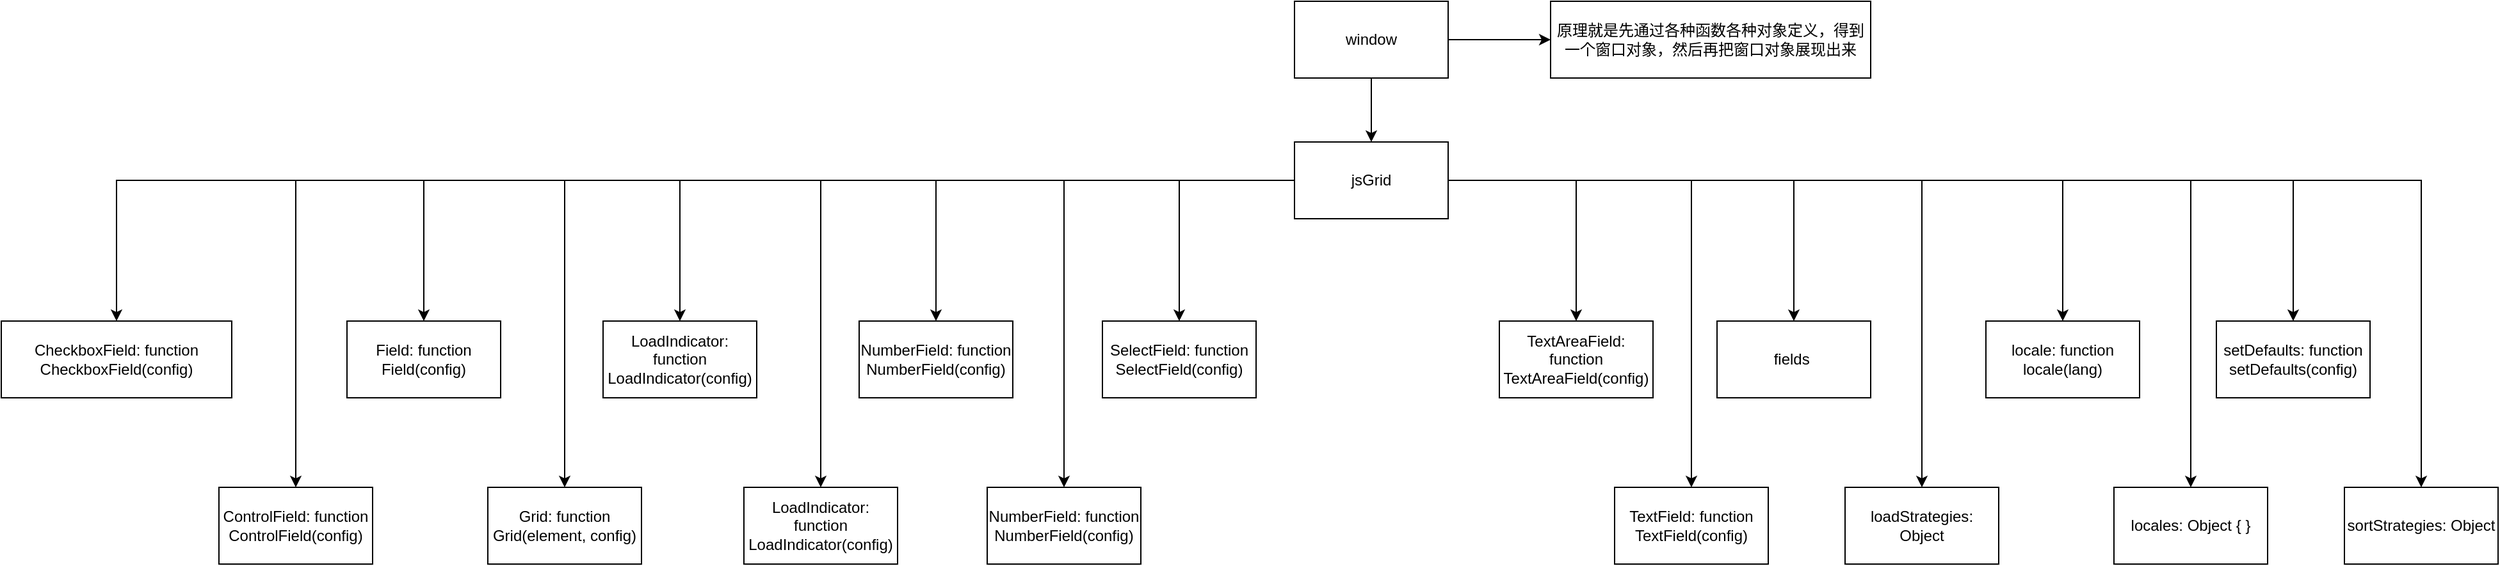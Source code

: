 <mxfile version="14.1.8" type="github">
  <diagram id="D52wYUwa7AdppvzgQ1sX" name="第 1 页">
    <mxGraphModel dx="1819" dy="563" grid="1" gridSize="10" guides="1" tooltips="1" connect="1" arrows="1" fold="1" page="1" pageScale="1" pageWidth="827" pageHeight="1169" math="0" shadow="0">
      <root>
        <mxCell id="0" />
        <mxCell id="1" parent="0" />
        <mxCell id="gMsHHSpNyxdrCpWEvyL_-3" value="" style="edgeStyle=orthogonalEdgeStyle;rounded=0;orthogonalLoop=1;jettySize=auto;html=1;" edge="1" parent="1" source="gMsHHSpNyxdrCpWEvyL_-1" target="gMsHHSpNyxdrCpWEvyL_-2">
          <mxGeometry relative="1" as="geometry" />
        </mxCell>
        <mxCell id="gMsHHSpNyxdrCpWEvyL_-40" value="" style="edgeStyle=orthogonalEdgeStyle;rounded=0;orthogonalLoop=1;jettySize=auto;html=1;" edge="1" parent="1" source="gMsHHSpNyxdrCpWEvyL_-1" target="gMsHHSpNyxdrCpWEvyL_-39">
          <mxGeometry relative="1" as="geometry" />
        </mxCell>
        <mxCell id="gMsHHSpNyxdrCpWEvyL_-1" value="window" style="rounded=0;whiteSpace=wrap;html=1;" vertex="1" parent="1">
          <mxGeometry x="340" y="120" width="120" height="60" as="geometry" />
        </mxCell>
        <mxCell id="gMsHHSpNyxdrCpWEvyL_-5" value="" style="edgeStyle=orthogonalEdgeStyle;rounded=0;orthogonalLoop=1;jettySize=auto;html=1;" edge="1" parent="1" source="gMsHHSpNyxdrCpWEvyL_-2" target="gMsHHSpNyxdrCpWEvyL_-4">
          <mxGeometry relative="1" as="geometry" />
        </mxCell>
        <mxCell id="gMsHHSpNyxdrCpWEvyL_-8" value="" style="edgeStyle=orthogonalEdgeStyle;rounded=0;orthogonalLoop=1;jettySize=auto;html=1;" edge="1" parent="1" source="gMsHHSpNyxdrCpWEvyL_-2" target="gMsHHSpNyxdrCpWEvyL_-7">
          <mxGeometry relative="1" as="geometry" />
        </mxCell>
        <mxCell id="gMsHHSpNyxdrCpWEvyL_-10" value="" style="edgeStyle=orthogonalEdgeStyle;rounded=0;orthogonalLoop=1;jettySize=auto;html=1;" edge="1" parent="1" source="gMsHHSpNyxdrCpWEvyL_-2" target="gMsHHSpNyxdrCpWEvyL_-9">
          <mxGeometry relative="1" as="geometry" />
        </mxCell>
        <mxCell id="gMsHHSpNyxdrCpWEvyL_-12" value="" style="edgeStyle=orthogonalEdgeStyle;rounded=0;orthogonalLoop=1;jettySize=auto;html=1;" edge="1" parent="1" source="gMsHHSpNyxdrCpWEvyL_-2" target="gMsHHSpNyxdrCpWEvyL_-11">
          <mxGeometry relative="1" as="geometry" />
        </mxCell>
        <mxCell id="gMsHHSpNyxdrCpWEvyL_-14" value="" style="edgeStyle=orthogonalEdgeStyle;rounded=0;orthogonalLoop=1;jettySize=auto;html=1;" edge="1" parent="1" source="gMsHHSpNyxdrCpWEvyL_-2" target="gMsHHSpNyxdrCpWEvyL_-13">
          <mxGeometry relative="1" as="geometry" />
        </mxCell>
        <mxCell id="gMsHHSpNyxdrCpWEvyL_-16" value="" style="edgeStyle=orthogonalEdgeStyle;rounded=0;orthogonalLoop=1;jettySize=auto;html=1;" edge="1" parent="1" source="gMsHHSpNyxdrCpWEvyL_-2" target="gMsHHSpNyxdrCpWEvyL_-15">
          <mxGeometry relative="1" as="geometry" />
        </mxCell>
        <mxCell id="gMsHHSpNyxdrCpWEvyL_-18" value="" style="edgeStyle=orthogonalEdgeStyle;rounded=0;orthogonalLoop=1;jettySize=auto;html=1;" edge="1" parent="1" source="gMsHHSpNyxdrCpWEvyL_-2" target="gMsHHSpNyxdrCpWEvyL_-17">
          <mxGeometry relative="1" as="geometry" />
        </mxCell>
        <mxCell id="gMsHHSpNyxdrCpWEvyL_-20" value="" style="edgeStyle=orthogonalEdgeStyle;rounded=0;orthogonalLoop=1;jettySize=auto;html=1;" edge="1" parent="1" source="gMsHHSpNyxdrCpWEvyL_-2" target="gMsHHSpNyxdrCpWEvyL_-19">
          <mxGeometry relative="1" as="geometry" />
        </mxCell>
        <mxCell id="gMsHHSpNyxdrCpWEvyL_-22" value="" style="edgeStyle=orthogonalEdgeStyle;rounded=0;orthogonalLoop=1;jettySize=auto;html=1;" edge="1" parent="1" source="gMsHHSpNyxdrCpWEvyL_-2" target="gMsHHSpNyxdrCpWEvyL_-21">
          <mxGeometry relative="1" as="geometry" />
        </mxCell>
        <mxCell id="gMsHHSpNyxdrCpWEvyL_-24" value="" style="edgeStyle=orthogonalEdgeStyle;rounded=0;orthogonalLoop=1;jettySize=auto;html=1;" edge="1" parent="1" source="gMsHHSpNyxdrCpWEvyL_-2" target="gMsHHSpNyxdrCpWEvyL_-23">
          <mxGeometry relative="1" as="geometry" />
        </mxCell>
        <mxCell id="gMsHHSpNyxdrCpWEvyL_-26" value="" style="edgeStyle=orthogonalEdgeStyle;rounded=0;orthogonalLoop=1;jettySize=auto;html=1;" edge="1" parent="1" source="gMsHHSpNyxdrCpWEvyL_-2" target="gMsHHSpNyxdrCpWEvyL_-25">
          <mxGeometry relative="1" as="geometry" />
        </mxCell>
        <mxCell id="gMsHHSpNyxdrCpWEvyL_-28" value="" style="edgeStyle=orthogonalEdgeStyle;rounded=0;orthogonalLoop=1;jettySize=auto;html=1;" edge="1" parent="1" source="gMsHHSpNyxdrCpWEvyL_-2" target="gMsHHSpNyxdrCpWEvyL_-27">
          <mxGeometry relative="1" as="geometry" />
        </mxCell>
        <mxCell id="gMsHHSpNyxdrCpWEvyL_-30" value="" style="edgeStyle=orthogonalEdgeStyle;rounded=0;orthogonalLoop=1;jettySize=auto;html=1;" edge="1" parent="1" source="gMsHHSpNyxdrCpWEvyL_-2" target="gMsHHSpNyxdrCpWEvyL_-29">
          <mxGeometry relative="1" as="geometry" />
        </mxCell>
        <mxCell id="gMsHHSpNyxdrCpWEvyL_-32" value="" style="edgeStyle=orthogonalEdgeStyle;rounded=0;orthogonalLoop=1;jettySize=auto;html=1;" edge="1" parent="1" source="gMsHHSpNyxdrCpWEvyL_-2" target="gMsHHSpNyxdrCpWEvyL_-31">
          <mxGeometry relative="1" as="geometry" />
        </mxCell>
        <mxCell id="gMsHHSpNyxdrCpWEvyL_-34" value="" style="edgeStyle=orthogonalEdgeStyle;rounded=0;orthogonalLoop=1;jettySize=auto;html=1;" edge="1" parent="1" source="gMsHHSpNyxdrCpWEvyL_-2" target="gMsHHSpNyxdrCpWEvyL_-33">
          <mxGeometry relative="1" as="geometry" />
        </mxCell>
        <mxCell id="gMsHHSpNyxdrCpWEvyL_-36" value="" style="edgeStyle=orthogonalEdgeStyle;rounded=0;orthogonalLoop=1;jettySize=auto;html=1;" edge="1" parent="1" source="gMsHHSpNyxdrCpWEvyL_-2" target="gMsHHSpNyxdrCpWEvyL_-35">
          <mxGeometry relative="1" as="geometry" />
        </mxCell>
        <mxCell id="gMsHHSpNyxdrCpWEvyL_-38" value="" style="edgeStyle=orthogonalEdgeStyle;rounded=0;orthogonalLoop=1;jettySize=auto;html=1;" edge="1" parent="1" source="gMsHHSpNyxdrCpWEvyL_-2" target="gMsHHSpNyxdrCpWEvyL_-37">
          <mxGeometry relative="1" as="geometry" />
        </mxCell>
        <mxCell id="gMsHHSpNyxdrCpWEvyL_-2" value="jsGrid" style="whiteSpace=wrap;html=1;rounded=0;" vertex="1" parent="1">
          <mxGeometry x="340" y="230" width="120" height="60" as="geometry" />
        </mxCell>
        <mxCell id="gMsHHSpNyxdrCpWEvyL_-4" value="&lt;span class=&quot;message-body-wrapper&quot;&gt;&lt;span class=&quot;message-flex-body&quot;&gt;&lt;span class=&quot;message-body devtools-monospace&quot;&gt;&lt;span class=&quot;object-label&quot;&gt;CheckboxField&lt;/span&gt;&lt;span class=&quot;object-delimiter&quot;&gt;: &lt;/span&gt;&lt;span class=&quot;objectBox objectBox-function&quot; dir=&quot;ltr&quot;&gt;&lt;span class=&quot;objectTitle&quot;&gt;function &lt;/span&gt;CheckboxField(&lt;span class=&quot;param&quot;&gt;config&lt;/span&gt;)&lt;/span&gt;&lt;/span&gt;&lt;/span&gt;&lt;/span&gt;" style="whiteSpace=wrap;html=1;rounded=0;" vertex="1" parent="1">
          <mxGeometry x="-670" y="370" width="180" height="60" as="geometry" />
        </mxCell>
        <mxCell id="gMsHHSpNyxdrCpWEvyL_-7" value="&lt;span class=&quot;message-body-wrapper&quot;&gt;&lt;span class=&quot;message-flex-body&quot;&gt;&lt;span class=&quot;message-body devtools-monospace&quot;&gt;&lt;span class=&quot;object-label&quot;&gt;ControlField&lt;/span&gt;&lt;span class=&quot;object-delimiter&quot;&gt;: &lt;/span&gt;&lt;span class=&quot;objectBox objectBox-function&quot; dir=&quot;ltr&quot;&gt;&lt;span class=&quot;objectTitle&quot;&gt;function &lt;/span&gt;ControlField(&lt;span class=&quot;param&quot;&gt;config&lt;/span&gt;)&lt;/span&gt;&lt;/span&gt;&lt;/span&gt;&lt;/span&gt;" style="whiteSpace=wrap;html=1;rounded=0;" vertex="1" parent="1">
          <mxGeometry x="-500" y="500" width="120" height="60" as="geometry" />
        </mxCell>
        <mxCell id="gMsHHSpNyxdrCpWEvyL_-9" value="&lt;span class=&quot;message-body-wrapper&quot;&gt;&lt;span class=&quot;message-flex-body&quot;&gt;&lt;span class=&quot;message-body devtools-monospace&quot;&gt;&lt;span class=&quot;object-label&quot;&gt;Field&lt;/span&gt;&lt;span class=&quot;object-delimiter&quot;&gt;: &lt;/span&gt;&lt;span class=&quot;objectBox objectBox-function&quot; dir=&quot;ltr&quot;&gt;&lt;span class=&quot;objectTitle&quot;&gt;function &lt;/span&gt;Field(&lt;span class=&quot;param&quot;&gt;config&lt;/span&gt;)&lt;/span&gt;&lt;/span&gt;&lt;/span&gt;&lt;/span&gt;" style="whiteSpace=wrap;html=1;rounded=0;" vertex="1" parent="1">
          <mxGeometry x="-400" y="370" width="120" height="60" as="geometry" />
        </mxCell>
        <mxCell id="gMsHHSpNyxdrCpWEvyL_-11" value="&lt;span class=&quot;message-body-wrapper&quot;&gt;&lt;span class=&quot;message-flex-body&quot;&gt;&lt;span class=&quot;message-body devtools-monospace&quot;&gt;&lt;span class=&quot;object-label&quot;&gt;Grid&lt;/span&gt;&lt;span class=&quot;object-delimiter&quot;&gt;: &lt;/span&gt;&lt;span class=&quot;objectBox objectBox-function&quot; dir=&quot;ltr&quot;&gt;&lt;span class=&quot;objectTitle&quot;&gt;function &lt;/span&gt;Grid(&lt;span class=&quot;param&quot;&gt;element&lt;/span&gt;&lt;span class=&quot;delimiter&quot;&gt;, &lt;/span&gt;&lt;span class=&quot;param&quot;&gt;config&lt;/span&gt;)&lt;/span&gt;&lt;/span&gt;&lt;/span&gt;&lt;/span&gt;" style="whiteSpace=wrap;html=1;rounded=0;" vertex="1" parent="1">
          <mxGeometry x="-290" y="500" width="120" height="60" as="geometry" />
        </mxCell>
        <mxCell id="gMsHHSpNyxdrCpWEvyL_-13" value="&lt;span class=&quot;message-body-wrapper&quot;&gt;&lt;span class=&quot;message-flex-body&quot;&gt;&lt;span class=&quot;message-body devtools-monospace&quot;&gt;&lt;span class=&quot;object-label&quot;&gt;LoadIndicator&lt;/span&gt;&lt;span class=&quot;object-delimiter&quot;&gt;: &lt;/span&gt;&lt;span class=&quot;objectBox objectBox-function&quot; dir=&quot;ltr&quot;&gt;&lt;span class=&quot;objectTitle&quot;&gt;function &lt;/span&gt;LoadIndicator(&lt;span class=&quot;param&quot;&gt;config&lt;/span&gt;)&lt;/span&gt;&lt;/span&gt;&lt;/span&gt;&lt;/span&gt;" style="whiteSpace=wrap;html=1;rounded=0;" vertex="1" parent="1">
          <mxGeometry x="-200" y="370" width="120" height="60" as="geometry" />
        </mxCell>
        <mxCell id="gMsHHSpNyxdrCpWEvyL_-15" value="&lt;span class=&quot;message-body-wrapper&quot;&gt;&lt;span class=&quot;message-flex-body&quot;&gt;&lt;span class=&quot;message-body devtools-monospace&quot;&gt;&lt;span class=&quot;object-label&quot;&gt;LoadIndicator&lt;/span&gt;&lt;span class=&quot;object-delimiter&quot;&gt;: &lt;/span&gt;&lt;span class=&quot;objectBox objectBox-function&quot; dir=&quot;ltr&quot;&gt;&lt;span class=&quot;objectTitle&quot;&gt;function &lt;/span&gt;LoadIndicator(&lt;span class=&quot;param&quot;&gt;config&lt;/span&gt;)&lt;/span&gt;&lt;/span&gt;&lt;/span&gt;&lt;/span&gt;" style="whiteSpace=wrap;html=1;rounded=0;" vertex="1" parent="1">
          <mxGeometry x="-90" y="500" width="120" height="60" as="geometry" />
        </mxCell>
        <mxCell id="gMsHHSpNyxdrCpWEvyL_-17" value="&lt;span class=&quot;message-body-wrapper&quot;&gt;&lt;span class=&quot;message-flex-body&quot;&gt;&lt;span class=&quot;message-body devtools-monospace&quot;&gt;&lt;span class=&quot;object-label&quot;&gt;NumberField&lt;/span&gt;&lt;span class=&quot;object-delimiter&quot;&gt;: &lt;/span&gt;&lt;span class=&quot;objectBox objectBox-function&quot; dir=&quot;ltr&quot;&gt;&lt;span class=&quot;objectTitle&quot;&gt;function &lt;/span&gt;NumberField(&lt;span class=&quot;param&quot;&gt;config&lt;/span&gt;)&lt;/span&gt;&lt;/span&gt;&lt;/span&gt;&lt;/span&gt;" style="whiteSpace=wrap;html=1;rounded=0;" vertex="1" parent="1">
          <mxGeometry y="370" width="120" height="60" as="geometry" />
        </mxCell>
        <mxCell id="gMsHHSpNyxdrCpWEvyL_-19" value="&lt;span class=&quot;message-body-wrapper&quot;&gt;&lt;span class=&quot;message-flex-body&quot;&gt;&lt;span class=&quot;message-body devtools-monospace&quot;&gt;&lt;span class=&quot;object-label&quot;&gt;NumberField&lt;/span&gt;&lt;span class=&quot;object-delimiter&quot;&gt;: &lt;/span&gt;&lt;span class=&quot;objectBox objectBox-function&quot; dir=&quot;ltr&quot;&gt;&lt;span class=&quot;objectTitle&quot;&gt;function &lt;/span&gt;NumberField(&lt;span class=&quot;param&quot;&gt;config&lt;/span&gt;)&lt;/span&gt;&lt;/span&gt;&lt;/span&gt;&lt;/span&gt;" style="whiteSpace=wrap;html=1;rounded=0;" vertex="1" parent="1">
          <mxGeometry x="100" y="500" width="120" height="60" as="geometry" />
        </mxCell>
        <mxCell id="gMsHHSpNyxdrCpWEvyL_-21" value="&lt;span class=&quot;message-body-wrapper&quot;&gt;&lt;span class=&quot;message-flex-body&quot;&gt;&lt;span class=&quot;message-body devtools-monospace&quot;&gt;&lt;span class=&quot;object-label&quot;&gt;SelectField&lt;/span&gt;&lt;span class=&quot;object-delimiter&quot;&gt;: &lt;/span&gt;&lt;span class=&quot;objectBox objectBox-function&quot; dir=&quot;ltr&quot;&gt;&lt;span class=&quot;objectTitle&quot;&gt;function &lt;/span&gt;SelectField(&lt;span class=&quot;param&quot;&gt;config&lt;/span&gt;)&lt;/span&gt;&lt;/span&gt;&lt;/span&gt;&lt;/span&gt;" style="whiteSpace=wrap;html=1;rounded=0;" vertex="1" parent="1">
          <mxGeometry x="190" y="370" width="120" height="60" as="geometry" />
        </mxCell>
        <mxCell id="gMsHHSpNyxdrCpWEvyL_-23" value="&lt;span class=&quot;message-body-wrapper&quot;&gt;&lt;span class=&quot;message-flex-body&quot;&gt;&lt;span class=&quot;message-body devtools-monospace&quot;&gt;&lt;span class=&quot;object-label&quot;&gt;TextAreaField&lt;/span&gt;&lt;span class=&quot;object-delimiter&quot;&gt;: &lt;/span&gt;&lt;span class=&quot;objectBox objectBox-function&quot; dir=&quot;ltr&quot;&gt;&lt;span class=&quot;objectTitle&quot;&gt;function &lt;/span&gt;TextAreaField(&lt;span class=&quot;param&quot;&gt;config&lt;/span&gt;)&lt;/span&gt;&lt;/span&gt;&lt;/span&gt;&lt;/span&gt;" style="whiteSpace=wrap;html=1;rounded=0;" vertex="1" parent="1">
          <mxGeometry x="500" y="370" width="120" height="60" as="geometry" />
        </mxCell>
        <mxCell id="gMsHHSpNyxdrCpWEvyL_-25" value="&lt;span class=&quot;message-body-wrapper&quot;&gt;&lt;span class=&quot;message-flex-body&quot;&gt;&lt;span class=&quot;message-body devtools-monospace&quot;&gt;&lt;span class=&quot;object-label&quot;&gt;TextField&lt;/span&gt;&lt;span class=&quot;object-delimiter&quot;&gt;: &lt;/span&gt;&lt;span class=&quot;objectBox objectBox-function&quot; dir=&quot;ltr&quot;&gt;&lt;span class=&quot;objectTitle&quot;&gt;function &lt;/span&gt;TextField(&lt;span class=&quot;param&quot;&gt;config&lt;/span&gt;)&lt;/span&gt;&lt;/span&gt;&lt;/span&gt;&lt;/span&gt;" style="whiteSpace=wrap;html=1;rounded=0;" vertex="1" parent="1">
          <mxGeometry x="590" y="500" width="120" height="60" as="geometry" />
        </mxCell>
        <mxCell id="gMsHHSpNyxdrCpWEvyL_-27" value="&lt;span class=&quot;message-body-wrapper&quot;&gt;&lt;span class=&quot;message-flex-body&quot;&gt;&lt;span class=&quot;message-body devtools-monospace&quot;&gt;&lt;span class=&quot;object-label&quot;&gt;fields&lt;/span&gt;&lt;span class=&quot;object-delimiter&quot;&gt;&amp;nbsp;&lt;/span&gt;&lt;span class=&quot;objectBox objectBox-object&quot;&gt;&lt;span class=&quot;objectTitle&quot;&gt;&lt;/span&gt;&lt;/span&gt;&lt;/span&gt;&lt;/span&gt;&lt;/span&gt;" style="whiteSpace=wrap;html=1;rounded=0;" vertex="1" parent="1">
          <mxGeometry x="670" y="370" width="120" height="60" as="geometry" />
        </mxCell>
        <mxCell id="gMsHHSpNyxdrCpWEvyL_-29" value="&lt;span class=&quot;message-body-wrapper&quot;&gt;&lt;span class=&quot;message-flex-body&quot;&gt;&lt;span class=&quot;message-body devtools-monospace&quot;&gt;&lt;span class=&quot;object-label&quot;&gt;loadStrategies&lt;/span&gt;&lt;span class=&quot;object-delimiter&quot;&gt;: &lt;/span&gt;&lt;span class=&quot;objectBox objectBox-object&quot;&gt;&lt;span class=&quot;objectTitle&quot;&gt;Object&lt;/span&gt;&lt;/span&gt;&lt;/span&gt;&lt;/span&gt;&lt;/span&gt;" style="whiteSpace=wrap;html=1;rounded=0;" vertex="1" parent="1">
          <mxGeometry x="770" y="500" width="120" height="60" as="geometry" />
        </mxCell>
        <mxCell id="gMsHHSpNyxdrCpWEvyL_-31" value="&lt;span class=&quot;message-body-wrapper&quot;&gt;&lt;span class=&quot;message-flex-body&quot;&gt;&lt;span class=&quot;message-body devtools-monospace&quot;&gt;&lt;span class=&quot;object-label&quot;&gt;locale&lt;/span&gt;&lt;span class=&quot;object-delimiter&quot;&gt;: &lt;/span&gt;&lt;span class=&quot;objectBox objectBox-function&quot; dir=&quot;ltr&quot;&gt;&lt;span class=&quot;objectTitle&quot;&gt;function &lt;/span&gt;locale(&lt;span class=&quot;param&quot;&gt;lang&lt;/span&gt;)&lt;/span&gt;&lt;/span&gt;&lt;/span&gt;&lt;/span&gt;" style="whiteSpace=wrap;html=1;rounded=0;" vertex="1" parent="1">
          <mxGeometry x="880" y="370" width="120" height="60" as="geometry" />
        </mxCell>
        <mxCell id="gMsHHSpNyxdrCpWEvyL_-33" value="&lt;span class=&quot;message-body-wrapper&quot;&gt;&lt;span class=&quot;message-flex-body&quot;&gt;&lt;span class=&quot;message-body devtools-monospace&quot;&gt;&lt;span class=&quot;object-label&quot;&gt;locales&lt;/span&gt;&lt;span class=&quot;object-delimiter&quot;&gt;: &lt;/span&gt;&lt;span class=&quot;objectBox objectBox-object&quot;&gt;&lt;span class=&quot;objectTitle&quot;&gt;Object&lt;/span&gt;&lt;span class=&quot;objectLeftBrace&quot;&gt; { &lt;/span&gt;&lt;span class=&quot;objectRightBrace&quot;&gt; }&lt;/span&gt;&lt;/span&gt;&lt;/span&gt;&lt;/span&gt;&lt;/span&gt;" style="whiteSpace=wrap;html=1;rounded=0;" vertex="1" parent="1">
          <mxGeometry x="980" y="500" width="120" height="60" as="geometry" />
        </mxCell>
        <mxCell id="gMsHHSpNyxdrCpWEvyL_-35" value="&lt;span class=&quot;message-body-wrapper&quot;&gt;&lt;span class=&quot;message-flex-body&quot;&gt;&lt;span class=&quot;message-body devtools-monospace&quot;&gt;&lt;span class=&quot;object-label&quot;&gt;setDefaults&lt;/span&gt;&lt;span class=&quot;object-delimiter&quot;&gt;: &lt;/span&gt;&lt;span class=&quot;objectBox objectBox-function&quot; dir=&quot;ltr&quot;&gt;&lt;span class=&quot;objectTitle&quot;&gt;function &lt;/span&gt;setDefaults(&lt;span class=&quot;param&quot;&gt;config&lt;/span&gt;)&lt;/span&gt;&lt;/span&gt;&lt;/span&gt;&lt;/span&gt;" style="whiteSpace=wrap;html=1;rounded=0;" vertex="1" parent="1">
          <mxGeometry x="1060" y="370" width="120" height="60" as="geometry" />
        </mxCell>
        <mxCell id="gMsHHSpNyxdrCpWEvyL_-37" value="&lt;span class=&quot;message-body-wrapper&quot;&gt;&lt;span class=&quot;message-flex-body&quot;&gt;&lt;span class=&quot;message-body devtools-monospace&quot;&gt;&lt;span class=&quot;object-label&quot;&gt;sortStrategies&lt;/span&gt;&lt;span class=&quot;object-delimiter&quot;&gt;: &lt;/span&gt;&lt;span class=&quot;objectBox objectBox-object&quot;&gt;&lt;span class=&quot;objectTitle&quot;&gt;Object&lt;/span&gt;&lt;span class=&quot;objectLeftBrace&quot;&gt;&lt;/span&gt;&lt;/span&gt;&lt;/span&gt;&lt;/span&gt;&lt;/span&gt;" style="whiteSpace=wrap;html=1;rounded=0;" vertex="1" parent="1">
          <mxGeometry x="1160" y="500" width="120" height="60" as="geometry" />
        </mxCell>
        <mxCell id="gMsHHSpNyxdrCpWEvyL_-39" value="原理就是先通过各种函数各种对象定义，得到一个窗口对象，然后再把窗口对象展现出来" style="whiteSpace=wrap;html=1;rounded=0;" vertex="1" parent="1">
          <mxGeometry x="540" y="120" width="250" height="60" as="geometry" />
        </mxCell>
      </root>
    </mxGraphModel>
  </diagram>
</mxfile>
